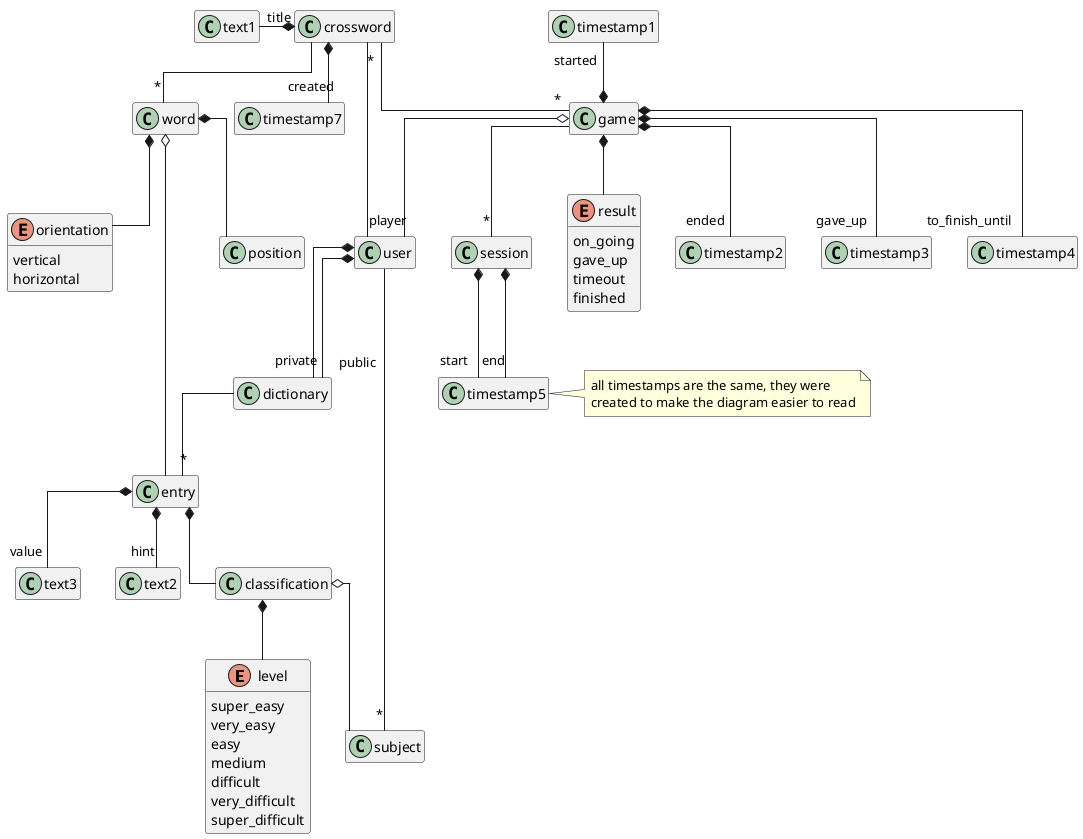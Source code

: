 @startuml
hide empty members
skinparam linetype ortho

enum level {
super_easy
very_easy
easy
medium
difficult
very_difficult
super_difficult
}

enum result {
on_going
gave_up
timeout
finished
}

enum orientation {
vertical
horizontal
}

user -- "*" crossword
user *-- "private" dictionary
user *-- "public" dictionary
dictionary -- "*" entry
entry *-- classification
entry *-- "value" text3
classification o-- subject
classification *-- level
entry *-- "hint" text2
crossword -- "*" game
game o-- "player" user
game *-up- "started" timestamp1
game *-- "ended" timestamp2
game *-- "gave_up" timestamp3
game *-- "to_finish_until" timestamp4
game -- "*" session
session *-- "start" timestamp5
session *-- "end" timestamp5
user -- "*" subject
game *-- result
crossword -- "*" word
word o-- entry
word *-- position
word *-- orientation
crossword *-- "created" timestamp7
crossword *-left- "title" text1

note right of timestamp5 
all timestamps are the same, they were
created to make the diagram easier to read
end note

@enduml

